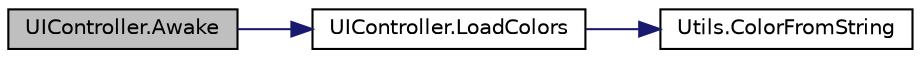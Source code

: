 digraph "UIController.Awake"
{
 // INTERACTIVE_SVG=YES
 // LATEX_PDF_SIZE
  bgcolor="transparent";
  edge [fontname="Helvetica",fontsize="10",labelfontname="Helvetica",labelfontsize="10"];
  node [fontname="Helvetica",fontsize="10",shape=record];
  rankdir="LR";
  Node1 [label="UIController.Awake",height=0.2,width=0.4,color="black", fillcolor="grey75", style="filled", fontcolor="black",tooltip=" "];
  Node1 -> Node2 [color="midnightblue",fontsize="10",style="solid",fontname="Helvetica"];
  Node2 [label="UIController.LoadColors",height=0.2,width=0.4,color="black",URL="$class_u_i_controller.html#a25efcf4c19f58682359f159ebe68cd61",tooltip="Loads all the necessary colors for all the dynamic UIs in the game"];
  Node2 -> Node3 [color="midnightblue",fontsize="10",style="solid",fontname="Helvetica"];
  Node3 [label="Utils.ColorFromString",height=0.2,width=0.4,color="black",URL="$class_utils.html#ab9e5182f0bed89c77ffe578768c9c8c2",tooltip="Pass a hex string and you get the Color."];
}
